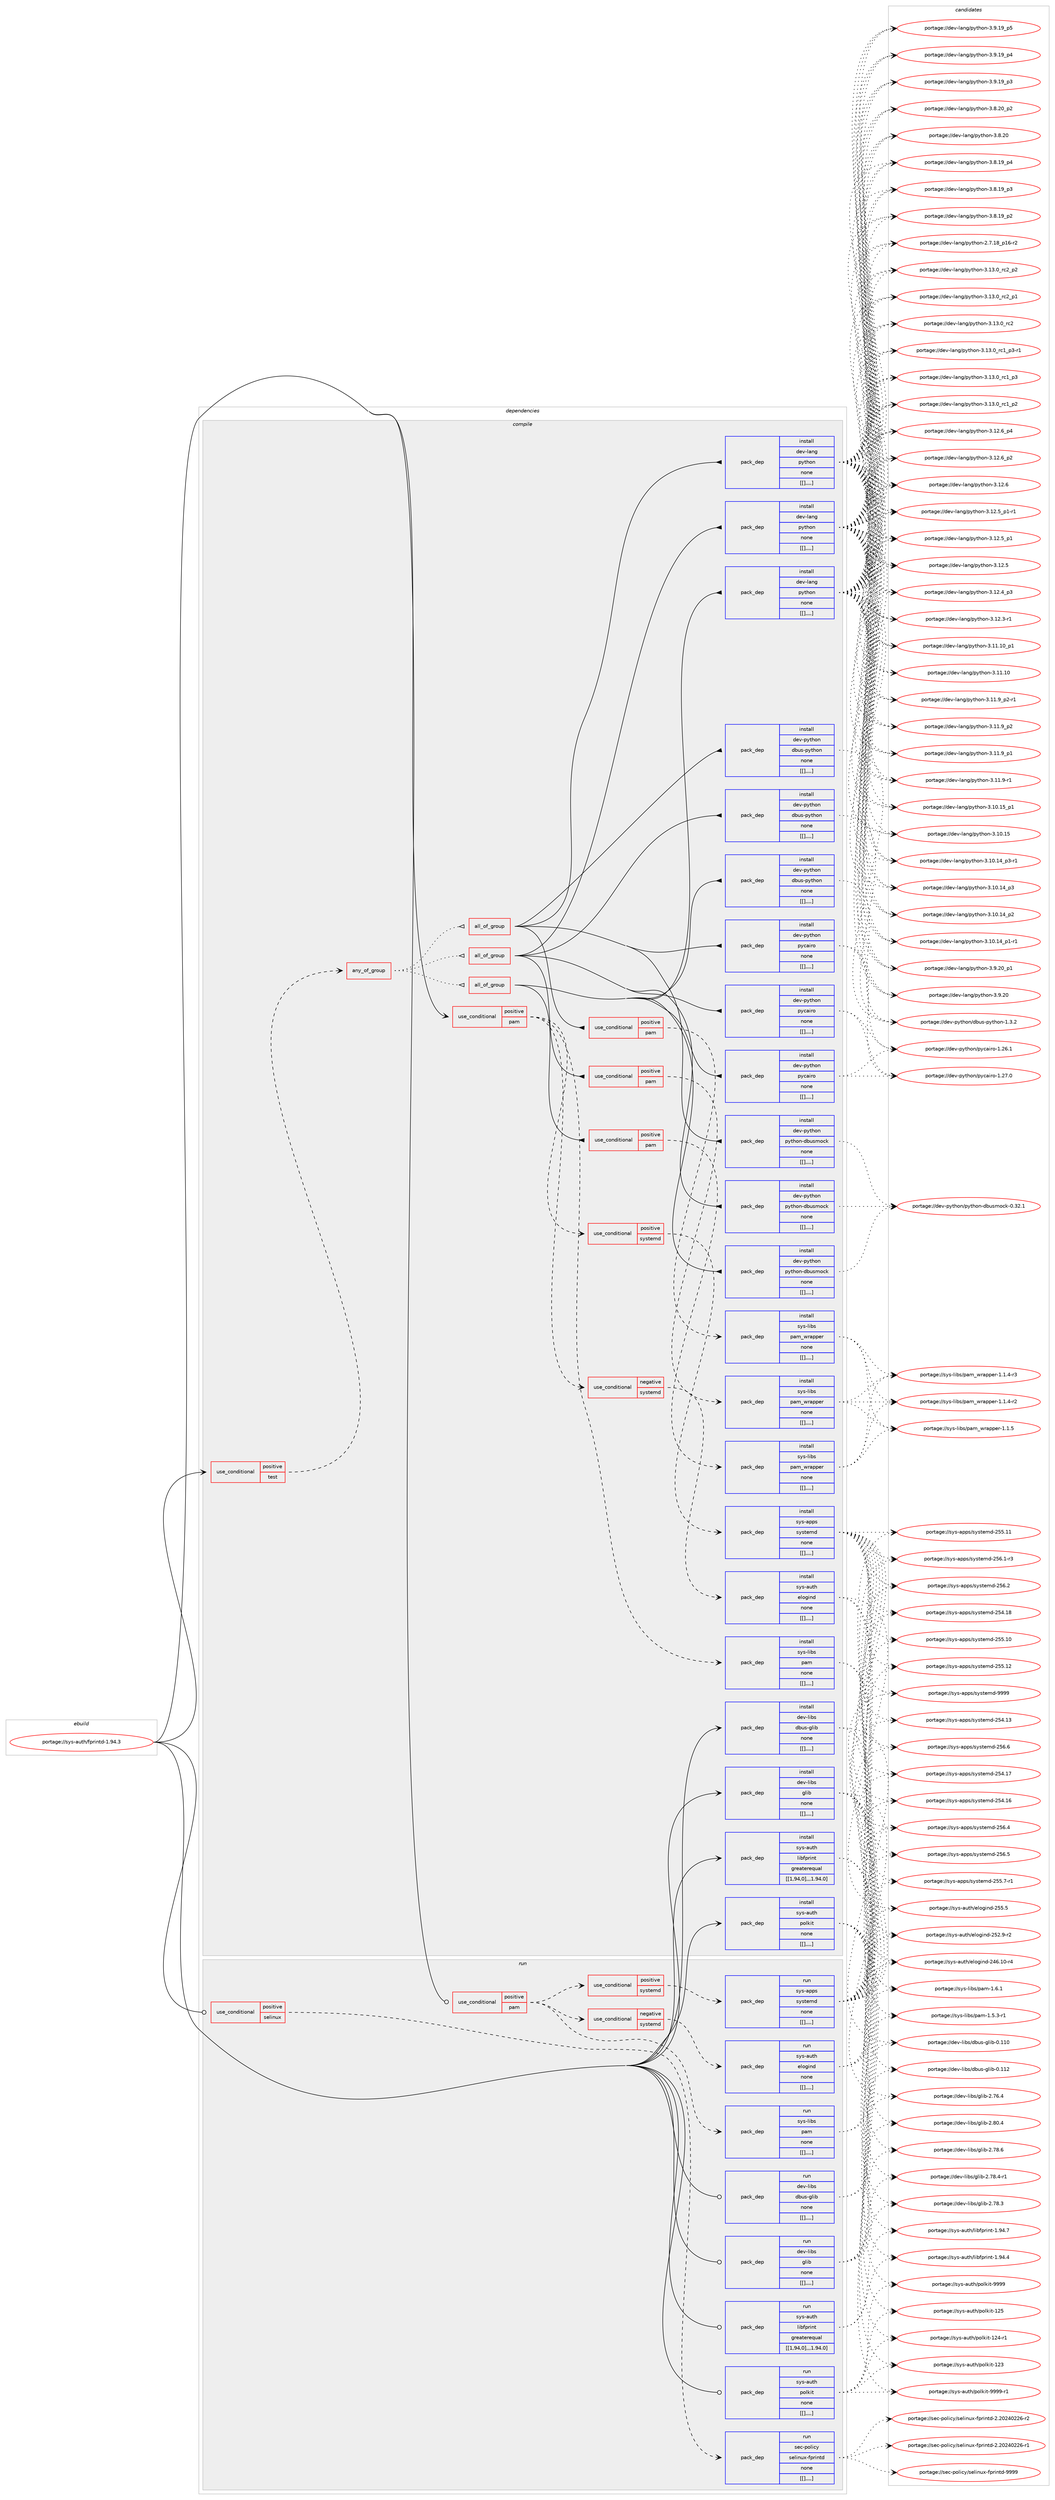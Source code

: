 digraph prolog {

# *************
# Graph options
# *************

newrank=true;
concentrate=true;
compound=true;
graph [rankdir=LR,fontname=Helvetica,fontsize=10,ranksep=1.5];#, ranksep=2.5, nodesep=0.2];
edge  [arrowhead=vee];
node  [fontname=Helvetica,fontsize=10];

# **********
# The ebuild
# **********

subgraph cluster_leftcol {
color=gray;
label=<<i>ebuild</i>>;
id [label="portage://sys-auth/fprintd-1.94.3", color=red, width=4, href="../sys-auth/fprintd-1.94.3.svg"];
}

# ****************
# The dependencies
# ****************

subgraph cluster_midcol {
color=gray;
label=<<i>dependencies</i>>;
subgraph cluster_compile {
fillcolor="#eeeeee";
style=filled;
label=<<i>compile</i>>;
subgraph cond4859 {
dependency13537 [label=<<TABLE BORDER="0" CELLBORDER="1" CELLSPACING="0" CELLPADDING="4"><TR><TD ROWSPAN="3" CELLPADDING="10">use_conditional</TD></TR><TR><TD>positive</TD></TR><TR><TD>pam</TD></TR></TABLE>>, shape=none, color=red];
subgraph pack8636 {
dependency13538 [label=<<TABLE BORDER="0" CELLBORDER="1" CELLSPACING="0" CELLPADDING="4" WIDTH="220"><TR><TD ROWSPAN="6" CELLPADDING="30">pack_dep</TD></TR><TR><TD WIDTH="110">install</TD></TR><TR><TD>sys-libs</TD></TR><TR><TD>pam</TD></TR><TR><TD>none</TD></TR><TR><TD>[[],,,,]</TD></TR></TABLE>>, shape=none, color=blue];
}
dependency13537:e -> dependency13538:w [weight=20,style="dashed",arrowhead="vee"];
subgraph cond4860 {
dependency13539 [label=<<TABLE BORDER="0" CELLBORDER="1" CELLSPACING="0" CELLPADDING="4"><TR><TD ROWSPAN="3" CELLPADDING="10">use_conditional</TD></TR><TR><TD>positive</TD></TR><TR><TD>systemd</TD></TR></TABLE>>, shape=none, color=red];
subgraph pack8637 {
dependency13540 [label=<<TABLE BORDER="0" CELLBORDER="1" CELLSPACING="0" CELLPADDING="4" WIDTH="220"><TR><TD ROWSPAN="6" CELLPADDING="30">pack_dep</TD></TR><TR><TD WIDTH="110">install</TD></TR><TR><TD>sys-apps</TD></TR><TR><TD>systemd</TD></TR><TR><TD>none</TD></TR><TR><TD>[[],,,,]</TD></TR></TABLE>>, shape=none, color=blue];
}
dependency13539:e -> dependency13540:w [weight=20,style="dashed",arrowhead="vee"];
}
dependency13537:e -> dependency13539:w [weight=20,style="dashed",arrowhead="vee"];
subgraph cond4861 {
dependency13541 [label=<<TABLE BORDER="0" CELLBORDER="1" CELLSPACING="0" CELLPADDING="4"><TR><TD ROWSPAN="3" CELLPADDING="10">use_conditional</TD></TR><TR><TD>negative</TD></TR><TR><TD>systemd</TD></TR></TABLE>>, shape=none, color=red];
subgraph pack8638 {
dependency13542 [label=<<TABLE BORDER="0" CELLBORDER="1" CELLSPACING="0" CELLPADDING="4" WIDTH="220"><TR><TD ROWSPAN="6" CELLPADDING="30">pack_dep</TD></TR><TR><TD WIDTH="110">install</TD></TR><TR><TD>sys-auth</TD></TR><TR><TD>elogind</TD></TR><TR><TD>none</TD></TR><TR><TD>[[],,,,]</TD></TR></TABLE>>, shape=none, color=blue];
}
dependency13541:e -> dependency13542:w [weight=20,style="dashed",arrowhead="vee"];
}
dependency13537:e -> dependency13541:w [weight=20,style="dashed",arrowhead="vee"];
}
id:e -> dependency13537:w [weight=20,style="solid",arrowhead="vee"];
subgraph cond4862 {
dependency13543 [label=<<TABLE BORDER="0" CELLBORDER="1" CELLSPACING="0" CELLPADDING="4"><TR><TD ROWSPAN="3" CELLPADDING="10">use_conditional</TD></TR><TR><TD>positive</TD></TR><TR><TD>test</TD></TR></TABLE>>, shape=none, color=red];
subgraph any38 {
dependency13544 [label=<<TABLE BORDER="0" CELLBORDER="1" CELLSPACING="0" CELLPADDING="4"><TR><TD CELLPADDING="10">any_of_group</TD></TR></TABLE>>, shape=none, color=red];subgraph all7 {
dependency13545 [label=<<TABLE BORDER="0" CELLBORDER="1" CELLSPACING="0" CELLPADDING="4"><TR><TD CELLPADDING="10">all_of_group</TD></TR></TABLE>>, shape=none, color=red];subgraph pack8639 {
dependency13546 [label=<<TABLE BORDER="0" CELLBORDER="1" CELLSPACING="0" CELLPADDING="4" WIDTH="220"><TR><TD ROWSPAN="6" CELLPADDING="30">pack_dep</TD></TR><TR><TD WIDTH="110">install</TD></TR><TR><TD>dev-lang</TD></TR><TR><TD>python</TD></TR><TR><TD>none</TD></TR><TR><TD>[[],,,,]</TD></TR></TABLE>>, shape=none, color=blue];
}
dependency13545:e -> dependency13546:w [weight=20,style="solid",arrowhead="inv"];
subgraph pack8640 {
dependency13547 [label=<<TABLE BORDER="0" CELLBORDER="1" CELLSPACING="0" CELLPADDING="4" WIDTH="220"><TR><TD ROWSPAN="6" CELLPADDING="30">pack_dep</TD></TR><TR><TD WIDTH="110">install</TD></TR><TR><TD>dev-python</TD></TR><TR><TD>python-dbusmock</TD></TR><TR><TD>none</TD></TR><TR><TD>[[],,,,]</TD></TR></TABLE>>, shape=none, color=blue];
}
dependency13545:e -> dependency13547:w [weight=20,style="solid",arrowhead="inv"];
subgraph pack8641 {
dependency13548 [label=<<TABLE BORDER="0" CELLBORDER="1" CELLSPACING="0" CELLPADDING="4" WIDTH="220"><TR><TD ROWSPAN="6" CELLPADDING="30">pack_dep</TD></TR><TR><TD WIDTH="110">install</TD></TR><TR><TD>dev-python</TD></TR><TR><TD>dbus-python</TD></TR><TR><TD>none</TD></TR><TR><TD>[[],,,,]</TD></TR></TABLE>>, shape=none, color=blue];
}
dependency13545:e -> dependency13548:w [weight=20,style="solid",arrowhead="inv"];
subgraph pack8642 {
dependency13549 [label=<<TABLE BORDER="0" CELLBORDER="1" CELLSPACING="0" CELLPADDING="4" WIDTH="220"><TR><TD ROWSPAN="6" CELLPADDING="30">pack_dep</TD></TR><TR><TD WIDTH="110">install</TD></TR><TR><TD>dev-python</TD></TR><TR><TD>pycairo</TD></TR><TR><TD>none</TD></TR><TR><TD>[[],,,,]</TD></TR></TABLE>>, shape=none, color=blue];
}
dependency13545:e -> dependency13549:w [weight=20,style="solid",arrowhead="inv"];
subgraph cond4863 {
dependency13550 [label=<<TABLE BORDER="0" CELLBORDER="1" CELLSPACING="0" CELLPADDING="4"><TR><TD ROWSPAN="3" CELLPADDING="10">use_conditional</TD></TR><TR><TD>positive</TD></TR><TR><TD>pam</TD></TR></TABLE>>, shape=none, color=red];
subgraph pack8643 {
dependency13551 [label=<<TABLE BORDER="0" CELLBORDER="1" CELLSPACING="0" CELLPADDING="4" WIDTH="220"><TR><TD ROWSPAN="6" CELLPADDING="30">pack_dep</TD></TR><TR><TD WIDTH="110">install</TD></TR><TR><TD>sys-libs</TD></TR><TR><TD>pam_wrapper</TD></TR><TR><TD>none</TD></TR><TR><TD>[[],,,,]</TD></TR></TABLE>>, shape=none, color=blue];
}
dependency13550:e -> dependency13551:w [weight=20,style="dashed",arrowhead="vee"];
}
dependency13545:e -> dependency13550:w [weight=20,style="solid",arrowhead="inv"];
}
dependency13544:e -> dependency13545:w [weight=20,style="dotted",arrowhead="oinv"];
subgraph all8 {
dependency13552 [label=<<TABLE BORDER="0" CELLBORDER="1" CELLSPACING="0" CELLPADDING="4"><TR><TD CELLPADDING="10">all_of_group</TD></TR></TABLE>>, shape=none, color=red];subgraph pack8644 {
dependency13553 [label=<<TABLE BORDER="0" CELLBORDER="1" CELLSPACING="0" CELLPADDING="4" WIDTH="220"><TR><TD ROWSPAN="6" CELLPADDING="30">pack_dep</TD></TR><TR><TD WIDTH="110">install</TD></TR><TR><TD>dev-lang</TD></TR><TR><TD>python</TD></TR><TR><TD>none</TD></TR><TR><TD>[[],,,,]</TD></TR></TABLE>>, shape=none, color=blue];
}
dependency13552:e -> dependency13553:w [weight=20,style="solid",arrowhead="inv"];
subgraph pack8645 {
dependency13554 [label=<<TABLE BORDER="0" CELLBORDER="1" CELLSPACING="0" CELLPADDING="4" WIDTH="220"><TR><TD ROWSPAN="6" CELLPADDING="30">pack_dep</TD></TR><TR><TD WIDTH="110">install</TD></TR><TR><TD>dev-python</TD></TR><TR><TD>python-dbusmock</TD></TR><TR><TD>none</TD></TR><TR><TD>[[],,,,]</TD></TR></TABLE>>, shape=none, color=blue];
}
dependency13552:e -> dependency13554:w [weight=20,style="solid",arrowhead="inv"];
subgraph pack8646 {
dependency13555 [label=<<TABLE BORDER="0" CELLBORDER="1" CELLSPACING="0" CELLPADDING="4" WIDTH="220"><TR><TD ROWSPAN="6" CELLPADDING="30">pack_dep</TD></TR><TR><TD WIDTH="110">install</TD></TR><TR><TD>dev-python</TD></TR><TR><TD>dbus-python</TD></TR><TR><TD>none</TD></TR><TR><TD>[[],,,,]</TD></TR></TABLE>>, shape=none, color=blue];
}
dependency13552:e -> dependency13555:w [weight=20,style="solid",arrowhead="inv"];
subgraph pack8647 {
dependency13556 [label=<<TABLE BORDER="0" CELLBORDER="1" CELLSPACING="0" CELLPADDING="4" WIDTH="220"><TR><TD ROWSPAN="6" CELLPADDING="30">pack_dep</TD></TR><TR><TD WIDTH="110">install</TD></TR><TR><TD>dev-python</TD></TR><TR><TD>pycairo</TD></TR><TR><TD>none</TD></TR><TR><TD>[[],,,,]</TD></TR></TABLE>>, shape=none, color=blue];
}
dependency13552:e -> dependency13556:w [weight=20,style="solid",arrowhead="inv"];
subgraph cond4864 {
dependency13557 [label=<<TABLE BORDER="0" CELLBORDER="1" CELLSPACING="0" CELLPADDING="4"><TR><TD ROWSPAN="3" CELLPADDING="10">use_conditional</TD></TR><TR><TD>positive</TD></TR><TR><TD>pam</TD></TR></TABLE>>, shape=none, color=red];
subgraph pack8648 {
dependency13558 [label=<<TABLE BORDER="0" CELLBORDER="1" CELLSPACING="0" CELLPADDING="4" WIDTH="220"><TR><TD ROWSPAN="6" CELLPADDING="30">pack_dep</TD></TR><TR><TD WIDTH="110">install</TD></TR><TR><TD>sys-libs</TD></TR><TR><TD>pam_wrapper</TD></TR><TR><TD>none</TD></TR><TR><TD>[[],,,,]</TD></TR></TABLE>>, shape=none, color=blue];
}
dependency13557:e -> dependency13558:w [weight=20,style="dashed",arrowhead="vee"];
}
dependency13552:e -> dependency13557:w [weight=20,style="solid",arrowhead="inv"];
}
dependency13544:e -> dependency13552:w [weight=20,style="dotted",arrowhead="oinv"];
subgraph all9 {
dependency13559 [label=<<TABLE BORDER="0" CELLBORDER="1" CELLSPACING="0" CELLPADDING="4"><TR><TD CELLPADDING="10">all_of_group</TD></TR></TABLE>>, shape=none, color=red];subgraph pack8649 {
dependency13560 [label=<<TABLE BORDER="0" CELLBORDER="1" CELLSPACING="0" CELLPADDING="4" WIDTH="220"><TR><TD ROWSPAN="6" CELLPADDING="30">pack_dep</TD></TR><TR><TD WIDTH="110">install</TD></TR><TR><TD>dev-lang</TD></TR><TR><TD>python</TD></TR><TR><TD>none</TD></TR><TR><TD>[[],,,,]</TD></TR></TABLE>>, shape=none, color=blue];
}
dependency13559:e -> dependency13560:w [weight=20,style="solid",arrowhead="inv"];
subgraph pack8650 {
dependency13561 [label=<<TABLE BORDER="0" CELLBORDER="1" CELLSPACING="0" CELLPADDING="4" WIDTH="220"><TR><TD ROWSPAN="6" CELLPADDING="30">pack_dep</TD></TR><TR><TD WIDTH="110">install</TD></TR><TR><TD>dev-python</TD></TR><TR><TD>python-dbusmock</TD></TR><TR><TD>none</TD></TR><TR><TD>[[],,,,]</TD></TR></TABLE>>, shape=none, color=blue];
}
dependency13559:e -> dependency13561:w [weight=20,style="solid",arrowhead="inv"];
subgraph pack8651 {
dependency13562 [label=<<TABLE BORDER="0" CELLBORDER="1" CELLSPACING="0" CELLPADDING="4" WIDTH="220"><TR><TD ROWSPAN="6" CELLPADDING="30">pack_dep</TD></TR><TR><TD WIDTH="110">install</TD></TR><TR><TD>dev-python</TD></TR><TR><TD>dbus-python</TD></TR><TR><TD>none</TD></TR><TR><TD>[[],,,,]</TD></TR></TABLE>>, shape=none, color=blue];
}
dependency13559:e -> dependency13562:w [weight=20,style="solid",arrowhead="inv"];
subgraph pack8652 {
dependency13563 [label=<<TABLE BORDER="0" CELLBORDER="1" CELLSPACING="0" CELLPADDING="4" WIDTH="220"><TR><TD ROWSPAN="6" CELLPADDING="30">pack_dep</TD></TR><TR><TD WIDTH="110">install</TD></TR><TR><TD>dev-python</TD></TR><TR><TD>pycairo</TD></TR><TR><TD>none</TD></TR><TR><TD>[[],,,,]</TD></TR></TABLE>>, shape=none, color=blue];
}
dependency13559:e -> dependency13563:w [weight=20,style="solid",arrowhead="inv"];
subgraph cond4865 {
dependency13564 [label=<<TABLE BORDER="0" CELLBORDER="1" CELLSPACING="0" CELLPADDING="4"><TR><TD ROWSPAN="3" CELLPADDING="10">use_conditional</TD></TR><TR><TD>positive</TD></TR><TR><TD>pam</TD></TR></TABLE>>, shape=none, color=red];
subgraph pack8653 {
dependency13565 [label=<<TABLE BORDER="0" CELLBORDER="1" CELLSPACING="0" CELLPADDING="4" WIDTH="220"><TR><TD ROWSPAN="6" CELLPADDING="30">pack_dep</TD></TR><TR><TD WIDTH="110">install</TD></TR><TR><TD>sys-libs</TD></TR><TR><TD>pam_wrapper</TD></TR><TR><TD>none</TD></TR><TR><TD>[[],,,,]</TD></TR></TABLE>>, shape=none, color=blue];
}
dependency13564:e -> dependency13565:w [weight=20,style="dashed",arrowhead="vee"];
}
dependency13559:e -> dependency13564:w [weight=20,style="solid",arrowhead="inv"];
}
dependency13544:e -> dependency13559:w [weight=20,style="dotted",arrowhead="oinv"];
}
dependency13543:e -> dependency13544:w [weight=20,style="dashed",arrowhead="vee"];
}
id:e -> dependency13543:w [weight=20,style="solid",arrowhead="vee"];
subgraph pack8654 {
dependency13566 [label=<<TABLE BORDER="0" CELLBORDER="1" CELLSPACING="0" CELLPADDING="4" WIDTH="220"><TR><TD ROWSPAN="6" CELLPADDING="30">pack_dep</TD></TR><TR><TD WIDTH="110">install</TD></TR><TR><TD>dev-libs</TD></TR><TR><TD>dbus-glib</TD></TR><TR><TD>none</TD></TR><TR><TD>[[],,,,]</TD></TR></TABLE>>, shape=none, color=blue];
}
id:e -> dependency13566:w [weight=20,style="solid",arrowhead="vee"];
subgraph pack8655 {
dependency13567 [label=<<TABLE BORDER="0" CELLBORDER="1" CELLSPACING="0" CELLPADDING="4" WIDTH="220"><TR><TD ROWSPAN="6" CELLPADDING="30">pack_dep</TD></TR><TR><TD WIDTH="110">install</TD></TR><TR><TD>dev-libs</TD></TR><TR><TD>glib</TD></TR><TR><TD>none</TD></TR><TR><TD>[[],,,,]</TD></TR></TABLE>>, shape=none, color=blue];
}
id:e -> dependency13567:w [weight=20,style="solid",arrowhead="vee"];
subgraph pack8656 {
dependency13568 [label=<<TABLE BORDER="0" CELLBORDER="1" CELLSPACING="0" CELLPADDING="4" WIDTH="220"><TR><TD ROWSPAN="6" CELLPADDING="30">pack_dep</TD></TR><TR><TD WIDTH="110">install</TD></TR><TR><TD>sys-auth</TD></TR><TR><TD>libfprint</TD></TR><TR><TD>greaterequal</TD></TR><TR><TD>[[1,94,0],,,1.94.0]</TD></TR></TABLE>>, shape=none, color=blue];
}
id:e -> dependency13568:w [weight=20,style="solid",arrowhead="vee"];
subgraph pack8657 {
dependency13569 [label=<<TABLE BORDER="0" CELLBORDER="1" CELLSPACING="0" CELLPADDING="4" WIDTH="220"><TR><TD ROWSPAN="6" CELLPADDING="30">pack_dep</TD></TR><TR><TD WIDTH="110">install</TD></TR><TR><TD>sys-auth</TD></TR><TR><TD>polkit</TD></TR><TR><TD>none</TD></TR><TR><TD>[[],,,,]</TD></TR></TABLE>>, shape=none, color=blue];
}
id:e -> dependency13569:w [weight=20,style="solid",arrowhead="vee"];
}
subgraph cluster_compileandrun {
fillcolor="#eeeeee";
style=filled;
label=<<i>compile and run</i>>;
}
subgraph cluster_run {
fillcolor="#eeeeee";
style=filled;
label=<<i>run</i>>;
subgraph cond4866 {
dependency13570 [label=<<TABLE BORDER="0" CELLBORDER="1" CELLSPACING="0" CELLPADDING="4"><TR><TD ROWSPAN="3" CELLPADDING="10">use_conditional</TD></TR><TR><TD>positive</TD></TR><TR><TD>pam</TD></TR></TABLE>>, shape=none, color=red];
subgraph pack8658 {
dependency13571 [label=<<TABLE BORDER="0" CELLBORDER="1" CELLSPACING="0" CELLPADDING="4" WIDTH="220"><TR><TD ROWSPAN="6" CELLPADDING="30">pack_dep</TD></TR><TR><TD WIDTH="110">run</TD></TR><TR><TD>sys-libs</TD></TR><TR><TD>pam</TD></TR><TR><TD>none</TD></TR><TR><TD>[[],,,,]</TD></TR></TABLE>>, shape=none, color=blue];
}
dependency13570:e -> dependency13571:w [weight=20,style="dashed",arrowhead="vee"];
subgraph cond4867 {
dependency13572 [label=<<TABLE BORDER="0" CELLBORDER="1" CELLSPACING="0" CELLPADDING="4"><TR><TD ROWSPAN="3" CELLPADDING="10">use_conditional</TD></TR><TR><TD>positive</TD></TR><TR><TD>systemd</TD></TR></TABLE>>, shape=none, color=red];
subgraph pack8659 {
dependency13573 [label=<<TABLE BORDER="0" CELLBORDER="1" CELLSPACING="0" CELLPADDING="4" WIDTH="220"><TR><TD ROWSPAN="6" CELLPADDING="30">pack_dep</TD></TR><TR><TD WIDTH="110">run</TD></TR><TR><TD>sys-apps</TD></TR><TR><TD>systemd</TD></TR><TR><TD>none</TD></TR><TR><TD>[[],,,,]</TD></TR></TABLE>>, shape=none, color=blue];
}
dependency13572:e -> dependency13573:w [weight=20,style="dashed",arrowhead="vee"];
}
dependency13570:e -> dependency13572:w [weight=20,style="dashed",arrowhead="vee"];
subgraph cond4868 {
dependency13574 [label=<<TABLE BORDER="0" CELLBORDER="1" CELLSPACING="0" CELLPADDING="4"><TR><TD ROWSPAN="3" CELLPADDING="10">use_conditional</TD></TR><TR><TD>negative</TD></TR><TR><TD>systemd</TD></TR></TABLE>>, shape=none, color=red];
subgraph pack8660 {
dependency13575 [label=<<TABLE BORDER="0" CELLBORDER="1" CELLSPACING="0" CELLPADDING="4" WIDTH="220"><TR><TD ROWSPAN="6" CELLPADDING="30">pack_dep</TD></TR><TR><TD WIDTH="110">run</TD></TR><TR><TD>sys-auth</TD></TR><TR><TD>elogind</TD></TR><TR><TD>none</TD></TR><TR><TD>[[],,,,]</TD></TR></TABLE>>, shape=none, color=blue];
}
dependency13574:e -> dependency13575:w [weight=20,style="dashed",arrowhead="vee"];
}
dependency13570:e -> dependency13574:w [weight=20,style="dashed",arrowhead="vee"];
}
id:e -> dependency13570:w [weight=20,style="solid",arrowhead="odot"];
subgraph cond4869 {
dependency13576 [label=<<TABLE BORDER="0" CELLBORDER="1" CELLSPACING="0" CELLPADDING="4"><TR><TD ROWSPAN="3" CELLPADDING="10">use_conditional</TD></TR><TR><TD>positive</TD></TR><TR><TD>selinux</TD></TR></TABLE>>, shape=none, color=red];
subgraph pack8661 {
dependency13577 [label=<<TABLE BORDER="0" CELLBORDER="1" CELLSPACING="0" CELLPADDING="4" WIDTH="220"><TR><TD ROWSPAN="6" CELLPADDING="30">pack_dep</TD></TR><TR><TD WIDTH="110">run</TD></TR><TR><TD>sec-policy</TD></TR><TR><TD>selinux-fprintd</TD></TR><TR><TD>none</TD></TR><TR><TD>[[],,,,]</TD></TR></TABLE>>, shape=none, color=blue];
}
dependency13576:e -> dependency13577:w [weight=20,style="dashed",arrowhead="vee"];
}
id:e -> dependency13576:w [weight=20,style="solid",arrowhead="odot"];
subgraph pack8662 {
dependency13578 [label=<<TABLE BORDER="0" CELLBORDER="1" CELLSPACING="0" CELLPADDING="4" WIDTH="220"><TR><TD ROWSPAN="6" CELLPADDING="30">pack_dep</TD></TR><TR><TD WIDTH="110">run</TD></TR><TR><TD>dev-libs</TD></TR><TR><TD>dbus-glib</TD></TR><TR><TD>none</TD></TR><TR><TD>[[],,,,]</TD></TR></TABLE>>, shape=none, color=blue];
}
id:e -> dependency13578:w [weight=20,style="solid",arrowhead="odot"];
subgraph pack8663 {
dependency13579 [label=<<TABLE BORDER="0" CELLBORDER="1" CELLSPACING="0" CELLPADDING="4" WIDTH="220"><TR><TD ROWSPAN="6" CELLPADDING="30">pack_dep</TD></TR><TR><TD WIDTH="110">run</TD></TR><TR><TD>dev-libs</TD></TR><TR><TD>glib</TD></TR><TR><TD>none</TD></TR><TR><TD>[[],,,,]</TD></TR></TABLE>>, shape=none, color=blue];
}
id:e -> dependency13579:w [weight=20,style="solid",arrowhead="odot"];
subgraph pack8664 {
dependency13580 [label=<<TABLE BORDER="0" CELLBORDER="1" CELLSPACING="0" CELLPADDING="4" WIDTH="220"><TR><TD ROWSPAN="6" CELLPADDING="30">pack_dep</TD></TR><TR><TD WIDTH="110">run</TD></TR><TR><TD>sys-auth</TD></TR><TR><TD>libfprint</TD></TR><TR><TD>greaterequal</TD></TR><TR><TD>[[1,94,0],,,1.94.0]</TD></TR></TABLE>>, shape=none, color=blue];
}
id:e -> dependency13580:w [weight=20,style="solid",arrowhead="odot"];
subgraph pack8665 {
dependency13581 [label=<<TABLE BORDER="0" CELLBORDER="1" CELLSPACING="0" CELLPADDING="4" WIDTH="220"><TR><TD ROWSPAN="6" CELLPADDING="30">pack_dep</TD></TR><TR><TD WIDTH="110">run</TD></TR><TR><TD>sys-auth</TD></TR><TR><TD>polkit</TD></TR><TR><TD>none</TD></TR><TR><TD>[[],,,,]</TD></TR></TABLE>>, shape=none, color=blue];
}
id:e -> dependency13581:w [weight=20,style="solid",arrowhead="odot"];
}
}

# **************
# The candidates
# **************

subgraph cluster_choices {
rank=same;
color=gray;
label=<<i>candidates</i>>;

subgraph choice8636 {
color=black;
nodesep=1;
choice11512111545108105981154711297109454946544649 [label="portage://sys-libs/pam-1.6.1", color=red, width=4,href="../sys-libs/pam-1.6.1.svg"];
choice115121115451081059811547112971094549465346514511449 [label="portage://sys-libs/pam-1.5.3-r1", color=red, width=4,href="../sys-libs/pam-1.5.3-r1.svg"];
dependency13538:e -> choice11512111545108105981154711297109454946544649:w [style=dotted,weight="100"];
dependency13538:e -> choice115121115451081059811547112971094549465346514511449:w [style=dotted,weight="100"];
}
subgraph choice8637 {
color=black;
nodesep=1;
choice1151211154597112112115471151211151161011091004557575757 [label="portage://sys-apps/systemd-9999", color=red, width=4,href="../sys-apps/systemd-9999.svg"];
choice115121115459711211211547115121115116101109100455053544654 [label="portage://sys-apps/systemd-256.6", color=red, width=4,href="../sys-apps/systemd-256.6.svg"];
choice115121115459711211211547115121115116101109100455053544653 [label="portage://sys-apps/systemd-256.5", color=red, width=4,href="../sys-apps/systemd-256.5.svg"];
choice115121115459711211211547115121115116101109100455053544652 [label="portage://sys-apps/systemd-256.4", color=red, width=4,href="../sys-apps/systemd-256.4.svg"];
choice115121115459711211211547115121115116101109100455053544650 [label="portage://sys-apps/systemd-256.2", color=red, width=4,href="../sys-apps/systemd-256.2.svg"];
choice1151211154597112112115471151211151161011091004550535446494511451 [label="portage://sys-apps/systemd-256.1-r3", color=red, width=4,href="../sys-apps/systemd-256.1-r3.svg"];
choice11512111545971121121154711512111511610110910045505353464950 [label="portage://sys-apps/systemd-255.12", color=red, width=4,href="../sys-apps/systemd-255.12.svg"];
choice11512111545971121121154711512111511610110910045505353464949 [label="portage://sys-apps/systemd-255.11", color=red, width=4,href="../sys-apps/systemd-255.11.svg"];
choice11512111545971121121154711512111511610110910045505353464948 [label="portage://sys-apps/systemd-255.10", color=red, width=4,href="../sys-apps/systemd-255.10.svg"];
choice1151211154597112112115471151211151161011091004550535346554511449 [label="portage://sys-apps/systemd-255.7-r1", color=red, width=4,href="../sys-apps/systemd-255.7-r1.svg"];
choice11512111545971121121154711512111511610110910045505352464956 [label="portage://sys-apps/systemd-254.18", color=red, width=4,href="../sys-apps/systemd-254.18.svg"];
choice11512111545971121121154711512111511610110910045505352464955 [label="portage://sys-apps/systemd-254.17", color=red, width=4,href="../sys-apps/systemd-254.17.svg"];
choice11512111545971121121154711512111511610110910045505352464954 [label="portage://sys-apps/systemd-254.16", color=red, width=4,href="../sys-apps/systemd-254.16.svg"];
choice11512111545971121121154711512111511610110910045505352464951 [label="portage://sys-apps/systemd-254.13", color=red, width=4,href="../sys-apps/systemd-254.13.svg"];
dependency13540:e -> choice1151211154597112112115471151211151161011091004557575757:w [style=dotted,weight="100"];
dependency13540:e -> choice115121115459711211211547115121115116101109100455053544654:w [style=dotted,weight="100"];
dependency13540:e -> choice115121115459711211211547115121115116101109100455053544653:w [style=dotted,weight="100"];
dependency13540:e -> choice115121115459711211211547115121115116101109100455053544652:w [style=dotted,weight="100"];
dependency13540:e -> choice115121115459711211211547115121115116101109100455053544650:w [style=dotted,weight="100"];
dependency13540:e -> choice1151211154597112112115471151211151161011091004550535446494511451:w [style=dotted,weight="100"];
dependency13540:e -> choice11512111545971121121154711512111511610110910045505353464950:w [style=dotted,weight="100"];
dependency13540:e -> choice11512111545971121121154711512111511610110910045505353464949:w [style=dotted,weight="100"];
dependency13540:e -> choice11512111545971121121154711512111511610110910045505353464948:w [style=dotted,weight="100"];
dependency13540:e -> choice1151211154597112112115471151211151161011091004550535346554511449:w [style=dotted,weight="100"];
dependency13540:e -> choice11512111545971121121154711512111511610110910045505352464956:w [style=dotted,weight="100"];
dependency13540:e -> choice11512111545971121121154711512111511610110910045505352464955:w [style=dotted,weight="100"];
dependency13540:e -> choice11512111545971121121154711512111511610110910045505352464954:w [style=dotted,weight="100"];
dependency13540:e -> choice11512111545971121121154711512111511610110910045505352464951:w [style=dotted,weight="100"];
}
subgraph choice8638 {
color=black;
nodesep=1;
choice115121115459711711610447101108111103105110100455053534653 [label="portage://sys-auth/elogind-255.5", color=red, width=4,href="../sys-auth/elogind-255.5.svg"];
choice1151211154597117116104471011081111031051101004550535046574511450 [label="portage://sys-auth/elogind-252.9-r2", color=red, width=4,href="../sys-auth/elogind-252.9-r2.svg"];
choice115121115459711711610447101108111103105110100455052544649484511452 [label="portage://sys-auth/elogind-246.10-r4", color=red, width=4,href="../sys-auth/elogind-246.10-r4.svg"];
dependency13542:e -> choice115121115459711711610447101108111103105110100455053534653:w [style=dotted,weight="100"];
dependency13542:e -> choice1151211154597117116104471011081111031051101004550535046574511450:w [style=dotted,weight="100"];
dependency13542:e -> choice115121115459711711610447101108111103105110100455052544649484511452:w [style=dotted,weight="100"];
}
subgraph choice8639 {
color=black;
nodesep=1;
choice100101118451089711010347112121116104111110455146495146489511499509511250 [label="portage://dev-lang/python-3.13.0_rc2_p2", color=red, width=4,href="../dev-lang/python-3.13.0_rc2_p2.svg"];
choice100101118451089711010347112121116104111110455146495146489511499509511249 [label="portage://dev-lang/python-3.13.0_rc2_p1", color=red, width=4,href="../dev-lang/python-3.13.0_rc2_p1.svg"];
choice10010111845108971101034711212111610411111045514649514648951149950 [label="portage://dev-lang/python-3.13.0_rc2", color=red, width=4,href="../dev-lang/python-3.13.0_rc2.svg"];
choice1001011184510897110103471121211161041111104551464951464895114994995112514511449 [label="portage://dev-lang/python-3.13.0_rc1_p3-r1", color=red, width=4,href="../dev-lang/python-3.13.0_rc1_p3-r1.svg"];
choice100101118451089711010347112121116104111110455146495146489511499499511251 [label="portage://dev-lang/python-3.13.0_rc1_p3", color=red, width=4,href="../dev-lang/python-3.13.0_rc1_p3.svg"];
choice100101118451089711010347112121116104111110455146495146489511499499511250 [label="portage://dev-lang/python-3.13.0_rc1_p2", color=red, width=4,href="../dev-lang/python-3.13.0_rc1_p2.svg"];
choice100101118451089711010347112121116104111110455146495046549511252 [label="portage://dev-lang/python-3.12.6_p4", color=red, width=4,href="../dev-lang/python-3.12.6_p4.svg"];
choice100101118451089711010347112121116104111110455146495046549511250 [label="portage://dev-lang/python-3.12.6_p2", color=red, width=4,href="../dev-lang/python-3.12.6_p2.svg"];
choice10010111845108971101034711212111610411111045514649504654 [label="portage://dev-lang/python-3.12.6", color=red, width=4,href="../dev-lang/python-3.12.6.svg"];
choice1001011184510897110103471121211161041111104551464950465395112494511449 [label="portage://dev-lang/python-3.12.5_p1-r1", color=red, width=4,href="../dev-lang/python-3.12.5_p1-r1.svg"];
choice100101118451089711010347112121116104111110455146495046539511249 [label="portage://dev-lang/python-3.12.5_p1", color=red, width=4,href="../dev-lang/python-3.12.5_p1.svg"];
choice10010111845108971101034711212111610411111045514649504653 [label="portage://dev-lang/python-3.12.5", color=red, width=4,href="../dev-lang/python-3.12.5.svg"];
choice100101118451089711010347112121116104111110455146495046529511251 [label="portage://dev-lang/python-3.12.4_p3", color=red, width=4,href="../dev-lang/python-3.12.4_p3.svg"];
choice100101118451089711010347112121116104111110455146495046514511449 [label="portage://dev-lang/python-3.12.3-r1", color=red, width=4,href="../dev-lang/python-3.12.3-r1.svg"];
choice10010111845108971101034711212111610411111045514649494649489511249 [label="portage://dev-lang/python-3.11.10_p1", color=red, width=4,href="../dev-lang/python-3.11.10_p1.svg"];
choice1001011184510897110103471121211161041111104551464949464948 [label="portage://dev-lang/python-3.11.10", color=red, width=4,href="../dev-lang/python-3.11.10.svg"];
choice1001011184510897110103471121211161041111104551464949465795112504511449 [label="portage://dev-lang/python-3.11.9_p2-r1", color=red, width=4,href="../dev-lang/python-3.11.9_p2-r1.svg"];
choice100101118451089711010347112121116104111110455146494946579511250 [label="portage://dev-lang/python-3.11.9_p2", color=red, width=4,href="../dev-lang/python-3.11.9_p2.svg"];
choice100101118451089711010347112121116104111110455146494946579511249 [label="portage://dev-lang/python-3.11.9_p1", color=red, width=4,href="../dev-lang/python-3.11.9_p1.svg"];
choice100101118451089711010347112121116104111110455146494946574511449 [label="portage://dev-lang/python-3.11.9-r1", color=red, width=4,href="../dev-lang/python-3.11.9-r1.svg"];
choice10010111845108971101034711212111610411111045514649484649539511249 [label="portage://dev-lang/python-3.10.15_p1", color=red, width=4,href="../dev-lang/python-3.10.15_p1.svg"];
choice1001011184510897110103471121211161041111104551464948464953 [label="portage://dev-lang/python-3.10.15", color=red, width=4,href="../dev-lang/python-3.10.15.svg"];
choice100101118451089711010347112121116104111110455146494846495295112514511449 [label="portage://dev-lang/python-3.10.14_p3-r1", color=red, width=4,href="../dev-lang/python-3.10.14_p3-r1.svg"];
choice10010111845108971101034711212111610411111045514649484649529511251 [label="portage://dev-lang/python-3.10.14_p3", color=red, width=4,href="../dev-lang/python-3.10.14_p3.svg"];
choice10010111845108971101034711212111610411111045514649484649529511250 [label="portage://dev-lang/python-3.10.14_p2", color=red, width=4,href="../dev-lang/python-3.10.14_p2.svg"];
choice100101118451089711010347112121116104111110455146494846495295112494511449 [label="portage://dev-lang/python-3.10.14_p1-r1", color=red, width=4,href="../dev-lang/python-3.10.14_p1-r1.svg"];
choice100101118451089711010347112121116104111110455146574650489511249 [label="portage://dev-lang/python-3.9.20_p1", color=red, width=4,href="../dev-lang/python-3.9.20_p1.svg"];
choice10010111845108971101034711212111610411111045514657465048 [label="portage://dev-lang/python-3.9.20", color=red, width=4,href="../dev-lang/python-3.9.20.svg"];
choice100101118451089711010347112121116104111110455146574649579511253 [label="portage://dev-lang/python-3.9.19_p5", color=red, width=4,href="../dev-lang/python-3.9.19_p5.svg"];
choice100101118451089711010347112121116104111110455146574649579511252 [label="portage://dev-lang/python-3.9.19_p4", color=red, width=4,href="../dev-lang/python-3.9.19_p4.svg"];
choice100101118451089711010347112121116104111110455146574649579511251 [label="portage://dev-lang/python-3.9.19_p3", color=red, width=4,href="../dev-lang/python-3.9.19_p3.svg"];
choice100101118451089711010347112121116104111110455146564650489511250 [label="portage://dev-lang/python-3.8.20_p2", color=red, width=4,href="../dev-lang/python-3.8.20_p2.svg"];
choice10010111845108971101034711212111610411111045514656465048 [label="portage://dev-lang/python-3.8.20", color=red, width=4,href="../dev-lang/python-3.8.20.svg"];
choice100101118451089711010347112121116104111110455146564649579511252 [label="portage://dev-lang/python-3.8.19_p4", color=red, width=4,href="../dev-lang/python-3.8.19_p4.svg"];
choice100101118451089711010347112121116104111110455146564649579511251 [label="portage://dev-lang/python-3.8.19_p3", color=red, width=4,href="../dev-lang/python-3.8.19_p3.svg"];
choice100101118451089711010347112121116104111110455146564649579511250 [label="portage://dev-lang/python-3.8.19_p2", color=red, width=4,href="../dev-lang/python-3.8.19_p2.svg"];
choice100101118451089711010347112121116104111110455046554649569511249544511450 [label="portage://dev-lang/python-2.7.18_p16-r2", color=red, width=4,href="../dev-lang/python-2.7.18_p16-r2.svg"];
dependency13546:e -> choice100101118451089711010347112121116104111110455146495146489511499509511250:w [style=dotted,weight="100"];
dependency13546:e -> choice100101118451089711010347112121116104111110455146495146489511499509511249:w [style=dotted,weight="100"];
dependency13546:e -> choice10010111845108971101034711212111610411111045514649514648951149950:w [style=dotted,weight="100"];
dependency13546:e -> choice1001011184510897110103471121211161041111104551464951464895114994995112514511449:w [style=dotted,weight="100"];
dependency13546:e -> choice100101118451089711010347112121116104111110455146495146489511499499511251:w [style=dotted,weight="100"];
dependency13546:e -> choice100101118451089711010347112121116104111110455146495146489511499499511250:w [style=dotted,weight="100"];
dependency13546:e -> choice100101118451089711010347112121116104111110455146495046549511252:w [style=dotted,weight="100"];
dependency13546:e -> choice100101118451089711010347112121116104111110455146495046549511250:w [style=dotted,weight="100"];
dependency13546:e -> choice10010111845108971101034711212111610411111045514649504654:w [style=dotted,weight="100"];
dependency13546:e -> choice1001011184510897110103471121211161041111104551464950465395112494511449:w [style=dotted,weight="100"];
dependency13546:e -> choice100101118451089711010347112121116104111110455146495046539511249:w [style=dotted,weight="100"];
dependency13546:e -> choice10010111845108971101034711212111610411111045514649504653:w [style=dotted,weight="100"];
dependency13546:e -> choice100101118451089711010347112121116104111110455146495046529511251:w [style=dotted,weight="100"];
dependency13546:e -> choice100101118451089711010347112121116104111110455146495046514511449:w [style=dotted,weight="100"];
dependency13546:e -> choice10010111845108971101034711212111610411111045514649494649489511249:w [style=dotted,weight="100"];
dependency13546:e -> choice1001011184510897110103471121211161041111104551464949464948:w [style=dotted,weight="100"];
dependency13546:e -> choice1001011184510897110103471121211161041111104551464949465795112504511449:w [style=dotted,weight="100"];
dependency13546:e -> choice100101118451089711010347112121116104111110455146494946579511250:w [style=dotted,weight="100"];
dependency13546:e -> choice100101118451089711010347112121116104111110455146494946579511249:w [style=dotted,weight="100"];
dependency13546:e -> choice100101118451089711010347112121116104111110455146494946574511449:w [style=dotted,weight="100"];
dependency13546:e -> choice10010111845108971101034711212111610411111045514649484649539511249:w [style=dotted,weight="100"];
dependency13546:e -> choice1001011184510897110103471121211161041111104551464948464953:w [style=dotted,weight="100"];
dependency13546:e -> choice100101118451089711010347112121116104111110455146494846495295112514511449:w [style=dotted,weight="100"];
dependency13546:e -> choice10010111845108971101034711212111610411111045514649484649529511251:w [style=dotted,weight="100"];
dependency13546:e -> choice10010111845108971101034711212111610411111045514649484649529511250:w [style=dotted,weight="100"];
dependency13546:e -> choice100101118451089711010347112121116104111110455146494846495295112494511449:w [style=dotted,weight="100"];
dependency13546:e -> choice100101118451089711010347112121116104111110455146574650489511249:w [style=dotted,weight="100"];
dependency13546:e -> choice10010111845108971101034711212111610411111045514657465048:w [style=dotted,weight="100"];
dependency13546:e -> choice100101118451089711010347112121116104111110455146574649579511253:w [style=dotted,weight="100"];
dependency13546:e -> choice100101118451089711010347112121116104111110455146574649579511252:w [style=dotted,weight="100"];
dependency13546:e -> choice100101118451089711010347112121116104111110455146574649579511251:w [style=dotted,weight="100"];
dependency13546:e -> choice100101118451089711010347112121116104111110455146564650489511250:w [style=dotted,weight="100"];
dependency13546:e -> choice10010111845108971101034711212111610411111045514656465048:w [style=dotted,weight="100"];
dependency13546:e -> choice100101118451089711010347112121116104111110455146564649579511252:w [style=dotted,weight="100"];
dependency13546:e -> choice100101118451089711010347112121116104111110455146564649579511251:w [style=dotted,weight="100"];
dependency13546:e -> choice100101118451089711010347112121116104111110455146564649579511250:w [style=dotted,weight="100"];
dependency13546:e -> choice100101118451089711010347112121116104111110455046554649569511249544511450:w [style=dotted,weight="100"];
}
subgraph choice8640 {
color=black;
nodesep=1;
choice100101118451121211161041111104711212111610411111045100981171151091119910745484651504649 [label="portage://dev-python/python-dbusmock-0.32.1", color=red, width=4,href="../dev-python/python-dbusmock-0.32.1.svg"];
dependency13547:e -> choice100101118451121211161041111104711212111610411111045100981171151091119910745484651504649:w [style=dotted,weight="100"];
}
subgraph choice8641 {
color=black;
nodesep=1;
choice10010111845112121116104111110471009811711545112121116104111110454946514650 [label="portage://dev-python/dbus-python-1.3.2", color=red, width=4,href="../dev-python/dbus-python-1.3.2.svg"];
dependency13548:e -> choice10010111845112121116104111110471009811711545112121116104111110454946514650:w [style=dotted,weight="100"];
}
subgraph choice8642 {
color=black;
nodesep=1;
choice1001011184511212111610411111047112121999710511411145494650554648 [label="portage://dev-python/pycairo-1.27.0", color=red, width=4,href="../dev-python/pycairo-1.27.0.svg"];
choice1001011184511212111610411111047112121999710511411145494650544649 [label="portage://dev-python/pycairo-1.26.1", color=red, width=4,href="../dev-python/pycairo-1.26.1.svg"];
dependency13549:e -> choice1001011184511212111610411111047112121999710511411145494650554648:w [style=dotted,weight="100"];
dependency13549:e -> choice1001011184511212111610411111047112121999710511411145494650544649:w [style=dotted,weight="100"];
}
subgraph choice8643 {
color=black;
nodesep=1;
choice115121115451081059811547112971099511911497112112101114454946494653 [label="portage://sys-libs/pam_wrapper-1.1.5", color=red, width=4,href="../sys-libs/pam_wrapper-1.1.5.svg"];
choice1151211154510810598115471129710995119114971121121011144549464946524511451 [label="portage://sys-libs/pam_wrapper-1.1.4-r3", color=red, width=4,href="../sys-libs/pam_wrapper-1.1.4-r3.svg"];
choice1151211154510810598115471129710995119114971121121011144549464946524511450 [label="portage://sys-libs/pam_wrapper-1.1.4-r2", color=red, width=4,href="../sys-libs/pam_wrapper-1.1.4-r2.svg"];
dependency13551:e -> choice115121115451081059811547112971099511911497112112101114454946494653:w [style=dotted,weight="100"];
dependency13551:e -> choice1151211154510810598115471129710995119114971121121011144549464946524511451:w [style=dotted,weight="100"];
dependency13551:e -> choice1151211154510810598115471129710995119114971121121011144549464946524511450:w [style=dotted,weight="100"];
}
subgraph choice8644 {
color=black;
nodesep=1;
choice100101118451089711010347112121116104111110455146495146489511499509511250 [label="portage://dev-lang/python-3.13.0_rc2_p2", color=red, width=4,href="../dev-lang/python-3.13.0_rc2_p2.svg"];
choice100101118451089711010347112121116104111110455146495146489511499509511249 [label="portage://dev-lang/python-3.13.0_rc2_p1", color=red, width=4,href="../dev-lang/python-3.13.0_rc2_p1.svg"];
choice10010111845108971101034711212111610411111045514649514648951149950 [label="portage://dev-lang/python-3.13.0_rc2", color=red, width=4,href="../dev-lang/python-3.13.0_rc2.svg"];
choice1001011184510897110103471121211161041111104551464951464895114994995112514511449 [label="portage://dev-lang/python-3.13.0_rc1_p3-r1", color=red, width=4,href="../dev-lang/python-3.13.0_rc1_p3-r1.svg"];
choice100101118451089711010347112121116104111110455146495146489511499499511251 [label="portage://dev-lang/python-3.13.0_rc1_p3", color=red, width=4,href="../dev-lang/python-3.13.0_rc1_p3.svg"];
choice100101118451089711010347112121116104111110455146495146489511499499511250 [label="portage://dev-lang/python-3.13.0_rc1_p2", color=red, width=4,href="../dev-lang/python-3.13.0_rc1_p2.svg"];
choice100101118451089711010347112121116104111110455146495046549511252 [label="portage://dev-lang/python-3.12.6_p4", color=red, width=4,href="../dev-lang/python-3.12.6_p4.svg"];
choice100101118451089711010347112121116104111110455146495046549511250 [label="portage://dev-lang/python-3.12.6_p2", color=red, width=4,href="../dev-lang/python-3.12.6_p2.svg"];
choice10010111845108971101034711212111610411111045514649504654 [label="portage://dev-lang/python-3.12.6", color=red, width=4,href="../dev-lang/python-3.12.6.svg"];
choice1001011184510897110103471121211161041111104551464950465395112494511449 [label="portage://dev-lang/python-3.12.5_p1-r1", color=red, width=4,href="../dev-lang/python-3.12.5_p1-r1.svg"];
choice100101118451089711010347112121116104111110455146495046539511249 [label="portage://dev-lang/python-3.12.5_p1", color=red, width=4,href="../dev-lang/python-3.12.5_p1.svg"];
choice10010111845108971101034711212111610411111045514649504653 [label="portage://dev-lang/python-3.12.5", color=red, width=4,href="../dev-lang/python-3.12.5.svg"];
choice100101118451089711010347112121116104111110455146495046529511251 [label="portage://dev-lang/python-3.12.4_p3", color=red, width=4,href="../dev-lang/python-3.12.4_p3.svg"];
choice100101118451089711010347112121116104111110455146495046514511449 [label="portage://dev-lang/python-3.12.3-r1", color=red, width=4,href="../dev-lang/python-3.12.3-r1.svg"];
choice10010111845108971101034711212111610411111045514649494649489511249 [label="portage://dev-lang/python-3.11.10_p1", color=red, width=4,href="../dev-lang/python-3.11.10_p1.svg"];
choice1001011184510897110103471121211161041111104551464949464948 [label="portage://dev-lang/python-3.11.10", color=red, width=4,href="../dev-lang/python-3.11.10.svg"];
choice1001011184510897110103471121211161041111104551464949465795112504511449 [label="portage://dev-lang/python-3.11.9_p2-r1", color=red, width=4,href="../dev-lang/python-3.11.9_p2-r1.svg"];
choice100101118451089711010347112121116104111110455146494946579511250 [label="portage://dev-lang/python-3.11.9_p2", color=red, width=4,href="../dev-lang/python-3.11.9_p2.svg"];
choice100101118451089711010347112121116104111110455146494946579511249 [label="portage://dev-lang/python-3.11.9_p1", color=red, width=4,href="../dev-lang/python-3.11.9_p1.svg"];
choice100101118451089711010347112121116104111110455146494946574511449 [label="portage://dev-lang/python-3.11.9-r1", color=red, width=4,href="../dev-lang/python-3.11.9-r1.svg"];
choice10010111845108971101034711212111610411111045514649484649539511249 [label="portage://dev-lang/python-3.10.15_p1", color=red, width=4,href="../dev-lang/python-3.10.15_p1.svg"];
choice1001011184510897110103471121211161041111104551464948464953 [label="portage://dev-lang/python-3.10.15", color=red, width=4,href="../dev-lang/python-3.10.15.svg"];
choice100101118451089711010347112121116104111110455146494846495295112514511449 [label="portage://dev-lang/python-3.10.14_p3-r1", color=red, width=4,href="../dev-lang/python-3.10.14_p3-r1.svg"];
choice10010111845108971101034711212111610411111045514649484649529511251 [label="portage://dev-lang/python-3.10.14_p3", color=red, width=4,href="../dev-lang/python-3.10.14_p3.svg"];
choice10010111845108971101034711212111610411111045514649484649529511250 [label="portage://dev-lang/python-3.10.14_p2", color=red, width=4,href="../dev-lang/python-3.10.14_p2.svg"];
choice100101118451089711010347112121116104111110455146494846495295112494511449 [label="portage://dev-lang/python-3.10.14_p1-r1", color=red, width=4,href="../dev-lang/python-3.10.14_p1-r1.svg"];
choice100101118451089711010347112121116104111110455146574650489511249 [label="portage://dev-lang/python-3.9.20_p1", color=red, width=4,href="../dev-lang/python-3.9.20_p1.svg"];
choice10010111845108971101034711212111610411111045514657465048 [label="portage://dev-lang/python-3.9.20", color=red, width=4,href="../dev-lang/python-3.9.20.svg"];
choice100101118451089711010347112121116104111110455146574649579511253 [label="portage://dev-lang/python-3.9.19_p5", color=red, width=4,href="../dev-lang/python-3.9.19_p5.svg"];
choice100101118451089711010347112121116104111110455146574649579511252 [label="portage://dev-lang/python-3.9.19_p4", color=red, width=4,href="../dev-lang/python-3.9.19_p4.svg"];
choice100101118451089711010347112121116104111110455146574649579511251 [label="portage://dev-lang/python-3.9.19_p3", color=red, width=4,href="../dev-lang/python-3.9.19_p3.svg"];
choice100101118451089711010347112121116104111110455146564650489511250 [label="portage://dev-lang/python-3.8.20_p2", color=red, width=4,href="../dev-lang/python-3.8.20_p2.svg"];
choice10010111845108971101034711212111610411111045514656465048 [label="portage://dev-lang/python-3.8.20", color=red, width=4,href="../dev-lang/python-3.8.20.svg"];
choice100101118451089711010347112121116104111110455146564649579511252 [label="portage://dev-lang/python-3.8.19_p4", color=red, width=4,href="../dev-lang/python-3.8.19_p4.svg"];
choice100101118451089711010347112121116104111110455146564649579511251 [label="portage://dev-lang/python-3.8.19_p3", color=red, width=4,href="../dev-lang/python-3.8.19_p3.svg"];
choice100101118451089711010347112121116104111110455146564649579511250 [label="portage://dev-lang/python-3.8.19_p2", color=red, width=4,href="../dev-lang/python-3.8.19_p2.svg"];
choice100101118451089711010347112121116104111110455046554649569511249544511450 [label="portage://dev-lang/python-2.7.18_p16-r2", color=red, width=4,href="../dev-lang/python-2.7.18_p16-r2.svg"];
dependency13553:e -> choice100101118451089711010347112121116104111110455146495146489511499509511250:w [style=dotted,weight="100"];
dependency13553:e -> choice100101118451089711010347112121116104111110455146495146489511499509511249:w [style=dotted,weight="100"];
dependency13553:e -> choice10010111845108971101034711212111610411111045514649514648951149950:w [style=dotted,weight="100"];
dependency13553:e -> choice1001011184510897110103471121211161041111104551464951464895114994995112514511449:w [style=dotted,weight="100"];
dependency13553:e -> choice100101118451089711010347112121116104111110455146495146489511499499511251:w [style=dotted,weight="100"];
dependency13553:e -> choice100101118451089711010347112121116104111110455146495146489511499499511250:w [style=dotted,weight="100"];
dependency13553:e -> choice100101118451089711010347112121116104111110455146495046549511252:w [style=dotted,weight="100"];
dependency13553:e -> choice100101118451089711010347112121116104111110455146495046549511250:w [style=dotted,weight="100"];
dependency13553:e -> choice10010111845108971101034711212111610411111045514649504654:w [style=dotted,weight="100"];
dependency13553:e -> choice1001011184510897110103471121211161041111104551464950465395112494511449:w [style=dotted,weight="100"];
dependency13553:e -> choice100101118451089711010347112121116104111110455146495046539511249:w [style=dotted,weight="100"];
dependency13553:e -> choice10010111845108971101034711212111610411111045514649504653:w [style=dotted,weight="100"];
dependency13553:e -> choice100101118451089711010347112121116104111110455146495046529511251:w [style=dotted,weight="100"];
dependency13553:e -> choice100101118451089711010347112121116104111110455146495046514511449:w [style=dotted,weight="100"];
dependency13553:e -> choice10010111845108971101034711212111610411111045514649494649489511249:w [style=dotted,weight="100"];
dependency13553:e -> choice1001011184510897110103471121211161041111104551464949464948:w [style=dotted,weight="100"];
dependency13553:e -> choice1001011184510897110103471121211161041111104551464949465795112504511449:w [style=dotted,weight="100"];
dependency13553:e -> choice100101118451089711010347112121116104111110455146494946579511250:w [style=dotted,weight="100"];
dependency13553:e -> choice100101118451089711010347112121116104111110455146494946579511249:w [style=dotted,weight="100"];
dependency13553:e -> choice100101118451089711010347112121116104111110455146494946574511449:w [style=dotted,weight="100"];
dependency13553:e -> choice10010111845108971101034711212111610411111045514649484649539511249:w [style=dotted,weight="100"];
dependency13553:e -> choice1001011184510897110103471121211161041111104551464948464953:w [style=dotted,weight="100"];
dependency13553:e -> choice100101118451089711010347112121116104111110455146494846495295112514511449:w [style=dotted,weight="100"];
dependency13553:e -> choice10010111845108971101034711212111610411111045514649484649529511251:w [style=dotted,weight="100"];
dependency13553:e -> choice10010111845108971101034711212111610411111045514649484649529511250:w [style=dotted,weight="100"];
dependency13553:e -> choice100101118451089711010347112121116104111110455146494846495295112494511449:w [style=dotted,weight="100"];
dependency13553:e -> choice100101118451089711010347112121116104111110455146574650489511249:w [style=dotted,weight="100"];
dependency13553:e -> choice10010111845108971101034711212111610411111045514657465048:w [style=dotted,weight="100"];
dependency13553:e -> choice100101118451089711010347112121116104111110455146574649579511253:w [style=dotted,weight="100"];
dependency13553:e -> choice100101118451089711010347112121116104111110455146574649579511252:w [style=dotted,weight="100"];
dependency13553:e -> choice100101118451089711010347112121116104111110455146574649579511251:w [style=dotted,weight="100"];
dependency13553:e -> choice100101118451089711010347112121116104111110455146564650489511250:w [style=dotted,weight="100"];
dependency13553:e -> choice10010111845108971101034711212111610411111045514656465048:w [style=dotted,weight="100"];
dependency13553:e -> choice100101118451089711010347112121116104111110455146564649579511252:w [style=dotted,weight="100"];
dependency13553:e -> choice100101118451089711010347112121116104111110455146564649579511251:w [style=dotted,weight="100"];
dependency13553:e -> choice100101118451089711010347112121116104111110455146564649579511250:w [style=dotted,weight="100"];
dependency13553:e -> choice100101118451089711010347112121116104111110455046554649569511249544511450:w [style=dotted,weight="100"];
}
subgraph choice8645 {
color=black;
nodesep=1;
choice100101118451121211161041111104711212111610411111045100981171151091119910745484651504649 [label="portage://dev-python/python-dbusmock-0.32.1", color=red, width=4,href="../dev-python/python-dbusmock-0.32.1.svg"];
dependency13554:e -> choice100101118451121211161041111104711212111610411111045100981171151091119910745484651504649:w [style=dotted,weight="100"];
}
subgraph choice8646 {
color=black;
nodesep=1;
choice10010111845112121116104111110471009811711545112121116104111110454946514650 [label="portage://dev-python/dbus-python-1.3.2", color=red, width=4,href="../dev-python/dbus-python-1.3.2.svg"];
dependency13555:e -> choice10010111845112121116104111110471009811711545112121116104111110454946514650:w [style=dotted,weight="100"];
}
subgraph choice8647 {
color=black;
nodesep=1;
choice1001011184511212111610411111047112121999710511411145494650554648 [label="portage://dev-python/pycairo-1.27.0", color=red, width=4,href="../dev-python/pycairo-1.27.0.svg"];
choice1001011184511212111610411111047112121999710511411145494650544649 [label="portage://dev-python/pycairo-1.26.1", color=red, width=4,href="../dev-python/pycairo-1.26.1.svg"];
dependency13556:e -> choice1001011184511212111610411111047112121999710511411145494650554648:w [style=dotted,weight="100"];
dependency13556:e -> choice1001011184511212111610411111047112121999710511411145494650544649:w [style=dotted,weight="100"];
}
subgraph choice8648 {
color=black;
nodesep=1;
choice115121115451081059811547112971099511911497112112101114454946494653 [label="portage://sys-libs/pam_wrapper-1.1.5", color=red, width=4,href="../sys-libs/pam_wrapper-1.1.5.svg"];
choice1151211154510810598115471129710995119114971121121011144549464946524511451 [label="portage://sys-libs/pam_wrapper-1.1.4-r3", color=red, width=4,href="../sys-libs/pam_wrapper-1.1.4-r3.svg"];
choice1151211154510810598115471129710995119114971121121011144549464946524511450 [label="portage://sys-libs/pam_wrapper-1.1.4-r2", color=red, width=4,href="../sys-libs/pam_wrapper-1.1.4-r2.svg"];
dependency13558:e -> choice115121115451081059811547112971099511911497112112101114454946494653:w [style=dotted,weight="100"];
dependency13558:e -> choice1151211154510810598115471129710995119114971121121011144549464946524511451:w [style=dotted,weight="100"];
dependency13558:e -> choice1151211154510810598115471129710995119114971121121011144549464946524511450:w [style=dotted,weight="100"];
}
subgraph choice8649 {
color=black;
nodesep=1;
choice100101118451089711010347112121116104111110455146495146489511499509511250 [label="portage://dev-lang/python-3.13.0_rc2_p2", color=red, width=4,href="../dev-lang/python-3.13.0_rc2_p2.svg"];
choice100101118451089711010347112121116104111110455146495146489511499509511249 [label="portage://dev-lang/python-3.13.0_rc2_p1", color=red, width=4,href="../dev-lang/python-3.13.0_rc2_p1.svg"];
choice10010111845108971101034711212111610411111045514649514648951149950 [label="portage://dev-lang/python-3.13.0_rc2", color=red, width=4,href="../dev-lang/python-3.13.0_rc2.svg"];
choice1001011184510897110103471121211161041111104551464951464895114994995112514511449 [label="portage://dev-lang/python-3.13.0_rc1_p3-r1", color=red, width=4,href="../dev-lang/python-3.13.0_rc1_p3-r1.svg"];
choice100101118451089711010347112121116104111110455146495146489511499499511251 [label="portage://dev-lang/python-3.13.0_rc1_p3", color=red, width=4,href="../dev-lang/python-3.13.0_rc1_p3.svg"];
choice100101118451089711010347112121116104111110455146495146489511499499511250 [label="portage://dev-lang/python-3.13.0_rc1_p2", color=red, width=4,href="../dev-lang/python-3.13.0_rc1_p2.svg"];
choice100101118451089711010347112121116104111110455146495046549511252 [label="portage://dev-lang/python-3.12.6_p4", color=red, width=4,href="../dev-lang/python-3.12.6_p4.svg"];
choice100101118451089711010347112121116104111110455146495046549511250 [label="portage://dev-lang/python-3.12.6_p2", color=red, width=4,href="../dev-lang/python-3.12.6_p2.svg"];
choice10010111845108971101034711212111610411111045514649504654 [label="portage://dev-lang/python-3.12.6", color=red, width=4,href="../dev-lang/python-3.12.6.svg"];
choice1001011184510897110103471121211161041111104551464950465395112494511449 [label="portage://dev-lang/python-3.12.5_p1-r1", color=red, width=4,href="../dev-lang/python-3.12.5_p1-r1.svg"];
choice100101118451089711010347112121116104111110455146495046539511249 [label="portage://dev-lang/python-3.12.5_p1", color=red, width=4,href="../dev-lang/python-3.12.5_p1.svg"];
choice10010111845108971101034711212111610411111045514649504653 [label="portage://dev-lang/python-3.12.5", color=red, width=4,href="../dev-lang/python-3.12.5.svg"];
choice100101118451089711010347112121116104111110455146495046529511251 [label="portage://dev-lang/python-3.12.4_p3", color=red, width=4,href="../dev-lang/python-3.12.4_p3.svg"];
choice100101118451089711010347112121116104111110455146495046514511449 [label="portage://dev-lang/python-3.12.3-r1", color=red, width=4,href="../dev-lang/python-3.12.3-r1.svg"];
choice10010111845108971101034711212111610411111045514649494649489511249 [label="portage://dev-lang/python-3.11.10_p1", color=red, width=4,href="../dev-lang/python-3.11.10_p1.svg"];
choice1001011184510897110103471121211161041111104551464949464948 [label="portage://dev-lang/python-3.11.10", color=red, width=4,href="../dev-lang/python-3.11.10.svg"];
choice1001011184510897110103471121211161041111104551464949465795112504511449 [label="portage://dev-lang/python-3.11.9_p2-r1", color=red, width=4,href="../dev-lang/python-3.11.9_p2-r1.svg"];
choice100101118451089711010347112121116104111110455146494946579511250 [label="portage://dev-lang/python-3.11.9_p2", color=red, width=4,href="../dev-lang/python-3.11.9_p2.svg"];
choice100101118451089711010347112121116104111110455146494946579511249 [label="portage://dev-lang/python-3.11.9_p1", color=red, width=4,href="../dev-lang/python-3.11.9_p1.svg"];
choice100101118451089711010347112121116104111110455146494946574511449 [label="portage://dev-lang/python-3.11.9-r1", color=red, width=4,href="../dev-lang/python-3.11.9-r1.svg"];
choice10010111845108971101034711212111610411111045514649484649539511249 [label="portage://dev-lang/python-3.10.15_p1", color=red, width=4,href="../dev-lang/python-3.10.15_p1.svg"];
choice1001011184510897110103471121211161041111104551464948464953 [label="portage://dev-lang/python-3.10.15", color=red, width=4,href="../dev-lang/python-3.10.15.svg"];
choice100101118451089711010347112121116104111110455146494846495295112514511449 [label="portage://dev-lang/python-3.10.14_p3-r1", color=red, width=4,href="../dev-lang/python-3.10.14_p3-r1.svg"];
choice10010111845108971101034711212111610411111045514649484649529511251 [label="portage://dev-lang/python-3.10.14_p3", color=red, width=4,href="../dev-lang/python-3.10.14_p3.svg"];
choice10010111845108971101034711212111610411111045514649484649529511250 [label="portage://dev-lang/python-3.10.14_p2", color=red, width=4,href="../dev-lang/python-3.10.14_p2.svg"];
choice100101118451089711010347112121116104111110455146494846495295112494511449 [label="portage://dev-lang/python-3.10.14_p1-r1", color=red, width=4,href="../dev-lang/python-3.10.14_p1-r1.svg"];
choice100101118451089711010347112121116104111110455146574650489511249 [label="portage://dev-lang/python-3.9.20_p1", color=red, width=4,href="../dev-lang/python-3.9.20_p1.svg"];
choice10010111845108971101034711212111610411111045514657465048 [label="portage://dev-lang/python-3.9.20", color=red, width=4,href="../dev-lang/python-3.9.20.svg"];
choice100101118451089711010347112121116104111110455146574649579511253 [label="portage://dev-lang/python-3.9.19_p5", color=red, width=4,href="../dev-lang/python-3.9.19_p5.svg"];
choice100101118451089711010347112121116104111110455146574649579511252 [label="portage://dev-lang/python-3.9.19_p4", color=red, width=4,href="../dev-lang/python-3.9.19_p4.svg"];
choice100101118451089711010347112121116104111110455146574649579511251 [label="portage://dev-lang/python-3.9.19_p3", color=red, width=4,href="../dev-lang/python-3.9.19_p3.svg"];
choice100101118451089711010347112121116104111110455146564650489511250 [label="portage://dev-lang/python-3.8.20_p2", color=red, width=4,href="../dev-lang/python-3.8.20_p2.svg"];
choice10010111845108971101034711212111610411111045514656465048 [label="portage://dev-lang/python-3.8.20", color=red, width=4,href="../dev-lang/python-3.8.20.svg"];
choice100101118451089711010347112121116104111110455146564649579511252 [label="portage://dev-lang/python-3.8.19_p4", color=red, width=4,href="../dev-lang/python-3.8.19_p4.svg"];
choice100101118451089711010347112121116104111110455146564649579511251 [label="portage://dev-lang/python-3.8.19_p3", color=red, width=4,href="../dev-lang/python-3.8.19_p3.svg"];
choice100101118451089711010347112121116104111110455146564649579511250 [label="portage://dev-lang/python-3.8.19_p2", color=red, width=4,href="../dev-lang/python-3.8.19_p2.svg"];
choice100101118451089711010347112121116104111110455046554649569511249544511450 [label="portage://dev-lang/python-2.7.18_p16-r2", color=red, width=4,href="../dev-lang/python-2.7.18_p16-r2.svg"];
dependency13560:e -> choice100101118451089711010347112121116104111110455146495146489511499509511250:w [style=dotted,weight="100"];
dependency13560:e -> choice100101118451089711010347112121116104111110455146495146489511499509511249:w [style=dotted,weight="100"];
dependency13560:e -> choice10010111845108971101034711212111610411111045514649514648951149950:w [style=dotted,weight="100"];
dependency13560:e -> choice1001011184510897110103471121211161041111104551464951464895114994995112514511449:w [style=dotted,weight="100"];
dependency13560:e -> choice100101118451089711010347112121116104111110455146495146489511499499511251:w [style=dotted,weight="100"];
dependency13560:e -> choice100101118451089711010347112121116104111110455146495146489511499499511250:w [style=dotted,weight="100"];
dependency13560:e -> choice100101118451089711010347112121116104111110455146495046549511252:w [style=dotted,weight="100"];
dependency13560:e -> choice100101118451089711010347112121116104111110455146495046549511250:w [style=dotted,weight="100"];
dependency13560:e -> choice10010111845108971101034711212111610411111045514649504654:w [style=dotted,weight="100"];
dependency13560:e -> choice1001011184510897110103471121211161041111104551464950465395112494511449:w [style=dotted,weight="100"];
dependency13560:e -> choice100101118451089711010347112121116104111110455146495046539511249:w [style=dotted,weight="100"];
dependency13560:e -> choice10010111845108971101034711212111610411111045514649504653:w [style=dotted,weight="100"];
dependency13560:e -> choice100101118451089711010347112121116104111110455146495046529511251:w [style=dotted,weight="100"];
dependency13560:e -> choice100101118451089711010347112121116104111110455146495046514511449:w [style=dotted,weight="100"];
dependency13560:e -> choice10010111845108971101034711212111610411111045514649494649489511249:w [style=dotted,weight="100"];
dependency13560:e -> choice1001011184510897110103471121211161041111104551464949464948:w [style=dotted,weight="100"];
dependency13560:e -> choice1001011184510897110103471121211161041111104551464949465795112504511449:w [style=dotted,weight="100"];
dependency13560:e -> choice100101118451089711010347112121116104111110455146494946579511250:w [style=dotted,weight="100"];
dependency13560:e -> choice100101118451089711010347112121116104111110455146494946579511249:w [style=dotted,weight="100"];
dependency13560:e -> choice100101118451089711010347112121116104111110455146494946574511449:w [style=dotted,weight="100"];
dependency13560:e -> choice10010111845108971101034711212111610411111045514649484649539511249:w [style=dotted,weight="100"];
dependency13560:e -> choice1001011184510897110103471121211161041111104551464948464953:w [style=dotted,weight="100"];
dependency13560:e -> choice100101118451089711010347112121116104111110455146494846495295112514511449:w [style=dotted,weight="100"];
dependency13560:e -> choice10010111845108971101034711212111610411111045514649484649529511251:w [style=dotted,weight="100"];
dependency13560:e -> choice10010111845108971101034711212111610411111045514649484649529511250:w [style=dotted,weight="100"];
dependency13560:e -> choice100101118451089711010347112121116104111110455146494846495295112494511449:w [style=dotted,weight="100"];
dependency13560:e -> choice100101118451089711010347112121116104111110455146574650489511249:w [style=dotted,weight="100"];
dependency13560:e -> choice10010111845108971101034711212111610411111045514657465048:w [style=dotted,weight="100"];
dependency13560:e -> choice100101118451089711010347112121116104111110455146574649579511253:w [style=dotted,weight="100"];
dependency13560:e -> choice100101118451089711010347112121116104111110455146574649579511252:w [style=dotted,weight="100"];
dependency13560:e -> choice100101118451089711010347112121116104111110455146574649579511251:w [style=dotted,weight="100"];
dependency13560:e -> choice100101118451089711010347112121116104111110455146564650489511250:w [style=dotted,weight="100"];
dependency13560:e -> choice10010111845108971101034711212111610411111045514656465048:w [style=dotted,weight="100"];
dependency13560:e -> choice100101118451089711010347112121116104111110455146564649579511252:w [style=dotted,weight="100"];
dependency13560:e -> choice100101118451089711010347112121116104111110455146564649579511251:w [style=dotted,weight="100"];
dependency13560:e -> choice100101118451089711010347112121116104111110455146564649579511250:w [style=dotted,weight="100"];
dependency13560:e -> choice100101118451089711010347112121116104111110455046554649569511249544511450:w [style=dotted,weight="100"];
}
subgraph choice8650 {
color=black;
nodesep=1;
choice100101118451121211161041111104711212111610411111045100981171151091119910745484651504649 [label="portage://dev-python/python-dbusmock-0.32.1", color=red, width=4,href="../dev-python/python-dbusmock-0.32.1.svg"];
dependency13561:e -> choice100101118451121211161041111104711212111610411111045100981171151091119910745484651504649:w [style=dotted,weight="100"];
}
subgraph choice8651 {
color=black;
nodesep=1;
choice10010111845112121116104111110471009811711545112121116104111110454946514650 [label="portage://dev-python/dbus-python-1.3.2", color=red, width=4,href="../dev-python/dbus-python-1.3.2.svg"];
dependency13562:e -> choice10010111845112121116104111110471009811711545112121116104111110454946514650:w [style=dotted,weight="100"];
}
subgraph choice8652 {
color=black;
nodesep=1;
choice1001011184511212111610411111047112121999710511411145494650554648 [label="portage://dev-python/pycairo-1.27.0", color=red, width=4,href="../dev-python/pycairo-1.27.0.svg"];
choice1001011184511212111610411111047112121999710511411145494650544649 [label="portage://dev-python/pycairo-1.26.1", color=red, width=4,href="../dev-python/pycairo-1.26.1.svg"];
dependency13563:e -> choice1001011184511212111610411111047112121999710511411145494650554648:w [style=dotted,weight="100"];
dependency13563:e -> choice1001011184511212111610411111047112121999710511411145494650544649:w [style=dotted,weight="100"];
}
subgraph choice8653 {
color=black;
nodesep=1;
choice115121115451081059811547112971099511911497112112101114454946494653 [label="portage://sys-libs/pam_wrapper-1.1.5", color=red, width=4,href="../sys-libs/pam_wrapper-1.1.5.svg"];
choice1151211154510810598115471129710995119114971121121011144549464946524511451 [label="portage://sys-libs/pam_wrapper-1.1.4-r3", color=red, width=4,href="../sys-libs/pam_wrapper-1.1.4-r3.svg"];
choice1151211154510810598115471129710995119114971121121011144549464946524511450 [label="portage://sys-libs/pam_wrapper-1.1.4-r2", color=red, width=4,href="../sys-libs/pam_wrapper-1.1.4-r2.svg"];
dependency13565:e -> choice115121115451081059811547112971099511911497112112101114454946494653:w [style=dotted,weight="100"];
dependency13565:e -> choice1151211154510810598115471129710995119114971121121011144549464946524511451:w [style=dotted,weight="100"];
dependency13565:e -> choice1151211154510810598115471129710995119114971121121011144549464946524511450:w [style=dotted,weight="100"];
}
subgraph choice8654 {
color=black;
nodesep=1;
choice100101118451081059811547100981171154510310810598454846494950 [label="portage://dev-libs/dbus-glib-0.112", color=red, width=4,href="../dev-libs/dbus-glib-0.112.svg"];
choice100101118451081059811547100981171154510310810598454846494948 [label="portage://dev-libs/dbus-glib-0.110", color=red, width=4,href="../dev-libs/dbus-glib-0.110.svg"];
dependency13566:e -> choice100101118451081059811547100981171154510310810598454846494950:w [style=dotted,weight="100"];
dependency13566:e -> choice100101118451081059811547100981171154510310810598454846494948:w [style=dotted,weight="100"];
}
subgraph choice8655 {
color=black;
nodesep=1;
choice1001011184510810598115471031081059845504656484652 [label="portage://dev-libs/glib-2.80.4", color=red, width=4,href="../dev-libs/glib-2.80.4.svg"];
choice1001011184510810598115471031081059845504655564654 [label="portage://dev-libs/glib-2.78.6", color=red, width=4,href="../dev-libs/glib-2.78.6.svg"];
choice10010111845108105981154710310810598455046555646524511449 [label="portage://dev-libs/glib-2.78.4-r1", color=red, width=4,href="../dev-libs/glib-2.78.4-r1.svg"];
choice1001011184510810598115471031081059845504655564651 [label="portage://dev-libs/glib-2.78.3", color=red, width=4,href="../dev-libs/glib-2.78.3.svg"];
choice1001011184510810598115471031081059845504655544652 [label="portage://dev-libs/glib-2.76.4", color=red, width=4,href="../dev-libs/glib-2.76.4.svg"];
dependency13567:e -> choice1001011184510810598115471031081059845504656484652:w [style=dotted,weight="100"];
dependency13567:e -> choice1001011184510810598115471031081059845504655564654:w [style=dotted,weight="100"];
dependency13567:e -> choice10010111845108105981154710310810598455046555646524511449:w [style=dotted,weight="100"];
dependency13567:e -> choice1001011184510810598115471031081059845504655564651:w [style=dotted,weight="100"];
dependency13567:e -> choice1001011184510810598115471031081059845504655544652:w [style=dotted,weight="100"];
}
subgraph choice8656 {
color=black;
nodesep=1;
choice1151211154597117116104471081059810211211410511011645494657524655 [label="portage://sys-auth/libfprint-1.94.7", color=red, width=4,href="../sys-auth/libfprint-1.94.7.svg"];
choice1151211154597117116104471081059810211211410511011645494657524652 [label="portage://sys-auth/libfprint-1.94.4", color=red, width=4,href="../sys-auth/libfprint-1.94.4.svg"];
dependency13568:e -> choice1151211154597117116104471081059810211211410511011645494657524655:w [style=dotted,weight="100"];
dependency13568:e -> choice1151211154597117116104471081059810211211410511011645494657524652:w [style=dotted,weight="100"];
}
subgraph choice8657 {
color=black;
nodesep=1;
choice11512111545971171161044711211110810710511645575757574511449 [label="portage://sys-auth/polkit-9999-r1", color=red, width=4,href="../sys-auth/polkit-9999-r1.svg"];
choice1151211154597117116104471121111081071051164557575757 [label="portage://sys-auth/polkit-9999", color=red, width=4,href="../sys-auth/polkit-9999.svg"];
choice11512111545971171161044711211110810710511645495053 [label="portage://sys-auth/polkit-125", color=red, width=4,href="../sys-auth/polkit-125.svg"];
choice115121115459711711610447112111108107105116454950524511449 [label="portage://sys-auth/polkit-124-r1", color=red, width=4,href="../sys-auth/polkit-124-r1.svg"];
choice11512111545971171161044711211110810710511645495051 [label="portage://sys-auth/polkit-123", color=red, width=4,href="../sys-auth/polkit-123.svg"];
dependency13569:e -> choice11512111545971171161044711211110810710511645575757574511449:w [style=dotted,weight="100"];
dependency13569:e -> choice1151211154597117116104471121111081071051164557575757:w [style=dotted,weight="100"];
dependency13569:e -> choice11512111545971171161044711211110810710511645495053:w [style=dotted,weight="100"];
dependency13569:e -> choice115121115459711711610447112111108107105116454950524511449:w [style=dotted,weight="100"];
dependency13569:e -> choice11512111545971171161044711211110810710511645495051:w [style=dotted,weight="100"];
}
subgraph choice8658 {
color=black;
nodesep=1;
choice11512111545108105981154711297109454946544649 [label="portage://sys-libs/pam-1.6.1", color=red, width=4,href="../sys-libs/pam-1.6.1.svg"];
choice115121115451081059811547112971094549465346514511449 [label="portage://sys-libs/pam-1.5.3-r1", color=red, width=4,href="../sys-libs/pam-1.5.3-r1.svg"];
dependency13571:e -> choice11512111545108105981154711297109454946544649:w [style=dotted,weight="100"];
dependency13571:e -> choice115121115451081059811547112971094549465346514511449:w [style=dotted,weight="100"];
}
subgraph choice8659 {
color=black;
nodesep=1;
choice1151211154597112112115471151211151161011091004557575757 [label="portage://sys-apps/systemd-9999", color=red, width=4,href="../sys-apps/systemd-9999.svg"];
choice115121115459711211211547115121115116101109100455053544654 [label="portage://sys-apps/systemd-256.6", color=red, width=4,href="../sys-apps/systemd-256.6.svg"];
choice115121115459711211211547115121115116101109100455053544653 [label="portage://sys-apps/systemd-256.5", color=red, width=4,href="../sys-apps/systemd-256.5.svg"];
choice115121115459711211211547115121115116101109100455053544652 [label="portage://sys-apps/systemd-256.4", color=red, width=4,href="../sys-apps/systemd-256.4.svg"];
choice115121115459711211211547115121115116101109100455053544650 [label="portage://sys-apps/systemd-256.2", color=red, width=4,href="../sys-apps/systemd-256.2.svg"];
choice1151211154597112112115471151211151161011091004550535446494511451 [label="portage://sys-apps/systemd-256.1-r3", color=red, width=4,href="../sys-apps/systemd-256.1-r3.svg"];
choice11512111545971121121154711512111511610110910045505353464950 [label="portage://sys-apps/systemd-255.12", color=red, width=4,href="../sys-apps/systemd-255.12.svg"];
choice11512111545971121121154711512111511610110910045505353464949 [label="portage://sys-apps/systemd-255.11", color=red, width=4,href="../sys-apps/systemd-255.11.svg"];
choice11512111545971121121154711512111511610110910045505353464948 [label="portage://sys-apps/systemd-255.10", color=red, width=4,href="../sys-apps/systemd-255.10.svg"];
choice1151211154597112112115471151211151161011091004550535346554511449 [label="portage://sys-apps/systemd-255.7-r1", color=red, width=4,href="../sys-apps/systemd-255.7-r1.svg"];
choice11512111545971121121154711512111511610110910045505352464956 [label="portage://sys-apps/systemd-254.18", color=red, width=4,href="../sys-apps/systemd-254.18.svg"];
choice11512111545971121121154711512111511610110910045505352464955 [label="portage://sys-apps/systemd-254.17", color=red, width=4,href="../sys-apps/systemd-254.17.svg"];
choice11512111545971121121154711512111511610110910045505352464954 [label="portage://sys-apps/systemd-254.16", color=red, width=4,href="../sys-apps/systemd-254.16.svg"];
choice11512111545971121121154711512111511610110910045505352464951 [label="portage://sys-apps/systemd-254.13", color=red, width=4,href="../sys-apps/systemd-254.13.svg"];
dependency13573:e -> choice1151211154597112112115471151211151161011091004557575757:w [style=dotted,weight="100"];
dependency13573:e -> choice115121115459711211211547115121115116101109100455053544654:w [style=dotted,weight="100"];
dependency13573:e -> choice115121115459711211211547115121115116101109100455053544653:w [style=dotted,weight="100"];
dependency13573:e -> choice115121115459711211211547115121115116101109100455053544652:w [style=dotted,weight="100"];
dependency13573:e -> choice115121115459711211211547115121115116101109100455053544650:w [style=dotted,weight="100"];
dependency13573:e -> choice1151211154597112112115471151211151161011091004550535446494511451:w [style=dotted,weight="100"];
dependency13573:e -> choice11512111545971121121154711512111511610110910045505353464950:w [style=dotted,weight="100"];
dependency13573:e -> choice11512111545971121121154711512111511610110910045505353464949:w [style=dotted,weight="100"];
dependency13573:e -> choice11512111545971121121154711512111511610110910045505353464948:w [style=dotted,weight="100"];
dependency13573:e -> choice1151211154597112112115471151211151161011091004550535346554511449:w [style=dotted,weight="100"];
dependency13573:e -> choice11512111545971121121154711512111511610110910045505352464956:w [style=dotted,weight="100"];
dependency13573:e -> choice11512111545971121121154711512111511610110910045505352464955:w [style=dotted,weight="100"];
dependency13573:e -> choice11512111545971121121154711512111511610110910045505352464954:w [style=dotted,weight="100"];
dependency13573:e -> choice11512111545971121121154711512111511610110910045505352464951:w [style=dotted,weight="100"];
}
subgraph choice8660 {
color=black;
nodesep=1;
choice115121115459711711610447101108111103105110100455053534653 [label="portage://sys-auth/elogind-255.5", color=red, width=4,href="../sys-auth/elogind-255.5.svg"];
choice1151211154597117116104471011081111031051101004550535046574511450 [label="portage://sys-auth/elogind-252.9-r2", color=red, width=4,href="../sys-auth/elogind-252.9-r2.svg"];
choice115121115459711711610447101108111103105110100455052544649484511452 [label="portage://sys-auth/elogind-246.10-r4", color=red, width=4,href="../sys-auth/elogind-246.10-r4.svg"];
dependency13575:e -> choice115121115459711711610447101108111103105110100455053534653:w [style=dotted,weight="100"];
dependency13575:e -> choice1151211154597117116104471011081111031051101004550535046574511450:w [style=dotted,weight="100"];
dependency13575:e -> choice115121115459711711610447101108111103105110100455052544649484511452:w [style=dotted,weight="100"];
}
subgraph choice8661 {
color=black;
nodesep=1;
choice11510199451121111081059912147115101108105110117120451021121141051101161004557575757 [label="portage://sec-policy/selinux-fprintd-9999", color=red, width=4,href="../sec-policy/selinux-fprintd-9999.svg"];
choice115101994511211110810599121471151011081051101171204510211211410511011610045504650485052485050544511450 [label="portage://sec-policy/selinux-fprintd-2.20240226-r2", color=red, width=4,href="../sec-policy/selinux-fprintd-2.20240226-r2.svg"];
choice115101994511211110810599121471151011081051101171204510211211410511011610045504650485052485050544511449 [label="portage://sec-policy/selinux-fprintd-2.20240226-r1", color=red, width=4,href="../sec-policy/selinux-fprintd-2.20240226-r1.svg"];
dependency13577:e -> choice11510199451121111081059912147115101108105110117120451021121141051101161004557575757:w [style=dotted,weight="100"];
dependency13577:e -> choice115101994511211110810599121471151011081051101171204510211211410511011610045504650485052485050544511450:w [style=dotted,weight="100"];
dependency13577:e -> choice115101994511211110810599121471151011081051101171204510211211410511011610045504650485052485050544511449:w [style=dotted,weight="100"];
}
subgraph choice8662 {
color=black;
nodesep=1;
choice100101118451081059811547100981171154510310810598454846494950 [label="portage://dev-libs/dbus-glib-0.112", color=red, width=4,href="../dev-libs/dbus-glib-0.112.svg"];
choice100101118451081059811547100981171154510310810598454846494948 [label="portage://dev-libs/dbus-glib-0.110", color=red, width=4,href="../dev-libs/dbus-glib-0.110.svg"];
dependency13578:e -> choice100101118451081059811547100981171154510310810598454846494950:w [style=dotted,weight="100"];
dependency13578:e -> choice100101118451081059811547100981171154510310810598454846494948:w [style=dotted,weight="100"];
}
subgraph choice8663 {
color=black;
nodesep=1;
choice1001011184510810598115471031081059845504656484652 [label="portage://dev-libs/glib-2.80.4", color=red, width=4,href="../dev-libs/glib-2.80.4.svg"];
choice1001011184510810598115471031081059845504655564654 [label="portage://dev-libs/glib-2.78.6", color=red, width=4,href="../dev-libs/glib-2.78.6.svg"];
choice10010111845108105981154710310810598455046555646524511449 [label="portage://dev-libs/glib-2.78.4-r1", color=red, width=4,href="../dev-libs/glib-2.78.4-r1.svg"];
choice1001011184510810598115471031081059845504655564651 [label="portage://dev-libs/glib-2.78.3", color=red, width=4,href="../dev-libs/glib-2.78.3.svg"];
choice1001011184510810598115471031081059845504655544652 [label="portage://dev-libs/glib-2.76.4", color=red, width=4,href="../dev-libs/glib-2.76.4.svg"];
dependency13579:e -> choice1001011184510810598115471031081059845504656484652:w [style=dotted,weight="100"];
dependency13579:e -> choice1001011184510810598115471031081059845504655564654:w [style=dotted,weight="100"];
dependency13579:e -> choice10010111845108105981154710310810598455046555646524511449:w [style=dotted,weight="100"];
dependency13579:e -> choice1001011184510810598115471031081059845504655564651:w [style=dotted,weight="100"];
dependency13579:e -> choice1001011184510810598115471031081059845504655544652:w [style=dotted,weight="100"];
}
subgraph choice8664 {
color=black;
nodesep=1;
choice1151211154597117116104471081059810211211410511011645494657524655 [label="portage://sys-auth/libfprint-1.94.7", color=red, width=4,href="../sys-auth/libfprint-1.94.7.svg"];
choice1151211154597117116104471081059810211211410511011645494657524652 [label="portage://sys-auth/libfprint-1.94.4", color=red, width=4,href="../sys-auth/libfprint-1.94.4.svg"];
dependency13580:e -> choice1151211154597117116104471081059810211211410511011645494657524655:w [style=dotted,weight="100"];
dependency13580:e -> choice1151211154597117116104471081059810211211410511011645494657524652:w [style=dotted,weight="100"];
}
subgraph choice8665 {
color=black;
nodesep=1;
choice11512111545971171161044711211110810710511645575757574511449 [label="portage://sys-auth/polkit-9999-r1", color=red, width=4,href="../sys-auth/polkit-9999-r1.svg"];
choice1151211154597117116104471121111081071051164557575757 [label="portage://sys-auth/polkit-9999", color=red, width=4,href="../sys-auth/polkit-9999.svg"];
choice11512111545971171161044711211110810710511645495053 [label="portage://sys-auth/polkit-125", color=red, width=4,href="../sys-auth/polkit-125.svg"];
choice115121115459711711610447112111108107105116454950524511449 [label="portage://sys-auth/polkit-124-r1", color=red, width=4,href="../sys-auth/polkit-124-r1.svg"];
choice11512111545971171161044711211110810710511645495051 [label="portage://sys-auth/polkit-123", color=red, width=4,href="../sys-auth/polkit-123.svg"];
dependency13581:e -> choice11512111545971171161044711211110810710511645575757574511449:w [style=dotted,weight="100"];
dependency13581:e -> choice1151211154597117116104471121111081071051164557575757:w [style=dotted,weight="100"];
dependency13581:e -> choice11512111545971171161044711211110810710511645495053:w [style=dotted,weight="100"];
dependency13581:e -> choice115121115459711711610447112111108107105116454950524511449:w [style=dotted,weight="100"];
dependency13581:e -> choice11512111545971171161044711211110810710511645495051:w [style=dotted,weight="100"];
}
}

}
